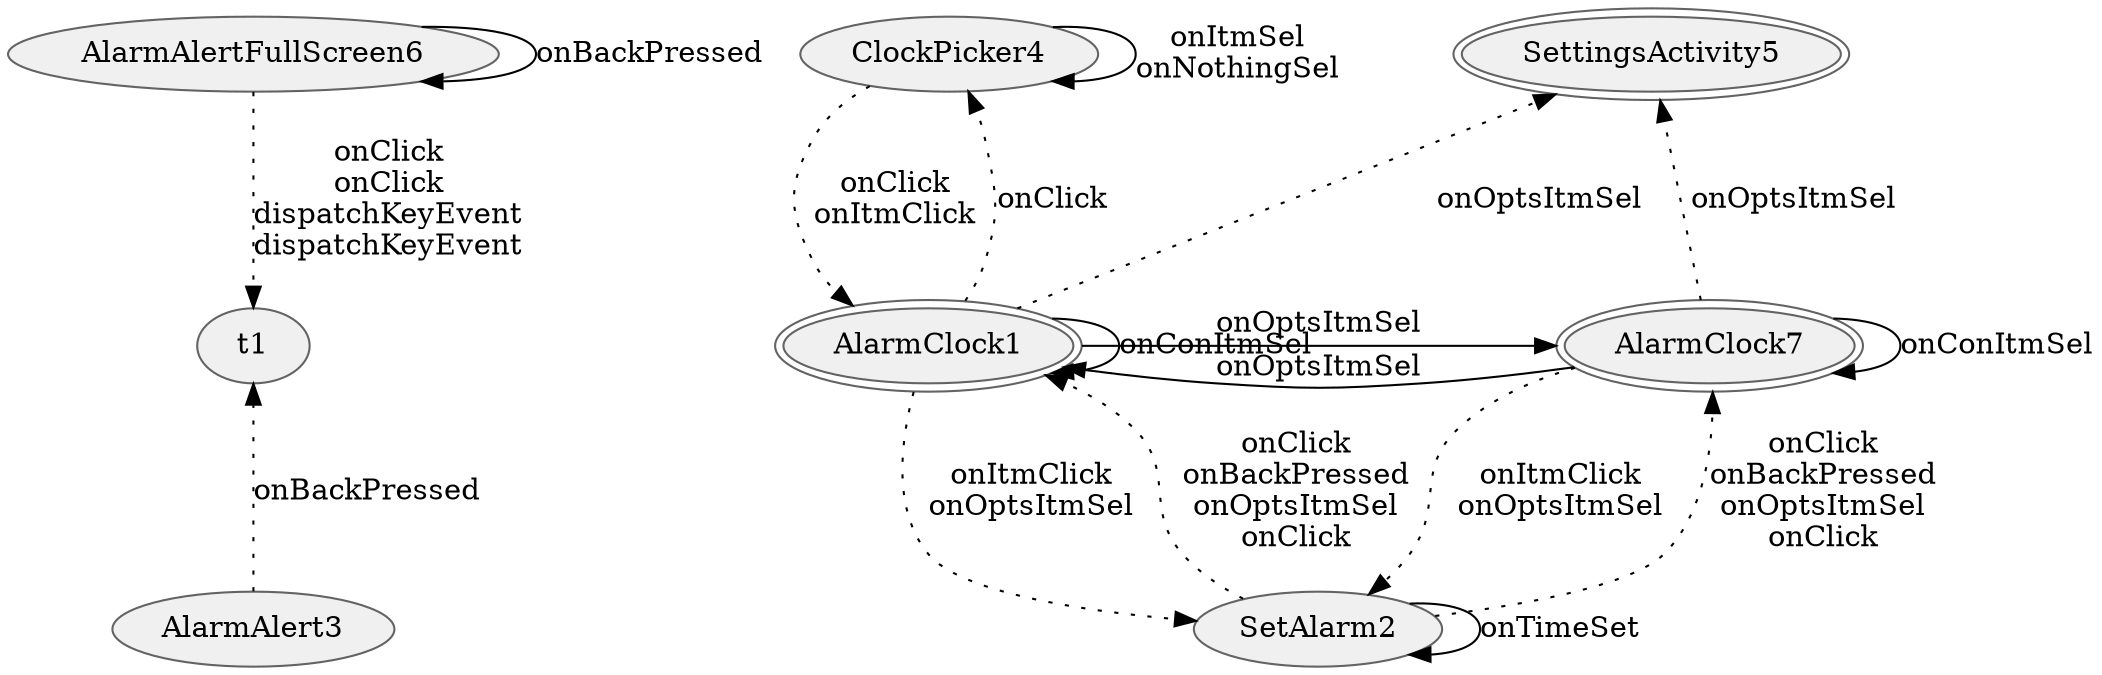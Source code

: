 digraph {
fontname="Helvetica";
node[style="filled,solid", colorscheme=greys3, fillcolor=1, color=3];

AlarmAlertFullScreen6;
t1;
AlarmAlert3;
AlarmClock1[peripheries=2];
AlarmClock7[peripheries=2];
SettingsActivity5[peripheries=2];
SetAlarm2;
ClockPicker4;

AlarmAlertFullScreen6 -> AlarmAlertFullScreen6[label="onBackPressed"];
AlarmAlertFullScreen6 -> t1[label="onClick
onClick
dispatchKeyEvent
dispatchKeyEvent",style=dotted];
AlarmAlert3 -> t1[label="onBackPressed",style=dotted];

AlarmClock1 -> AlarmClock1[label="onConItmSel"];
AlarmClock1 -> SettingsActivity5[label="onOptsItmSel",style=dotted];
AlarmClock1 -> SetAlarm2[label="onItmClick
onOptsItmSel",style=dotted];
AlarmClock1 -> ClockPicker4[label="onClick",style=dotted];
SetAlarm2 -> AlarmClock1[label="onClick
onBackPressed
onOptsItmSel
onClick",style=dotted];


AlarmClock1 -> AlarmClock7[label="onOptsItmSel"];
AlarmClock7 -> AlarmClock1[label="onOptsItmSel"];
AlarmClock7 -> AlarmClock7[label="onConItmSel"];
AlarmClock7 -> SettingsActivity5[label="onOptsItmSel",style=dotted];
AlarmClock7 -> SetAlarm2[label="onItmClick
onOptsItmSel",style=dotted];
SetAlarm2 -> AlarmClock7[label="onClick
onBackPressed
onOptsItmSel
onClick",style=dotted];

ClockPicker4 -> AlarmClock1[label="onClick
onItmClick",style=dotted];

SetAlarm2 -> SetAlarm2[label="onTimeSet"];
ClockPicker4 -> ClockPicker4[label="onItmSel
onNothingSel"];



{rank=min; AlarmAlertFullScreen6 SettingsActivity5 ClockPicker4}
{rank=same; t1 AlarmClock1 AlarmClock7}
{rank=max;  AlarmAlert3  SetAlarm2}
}